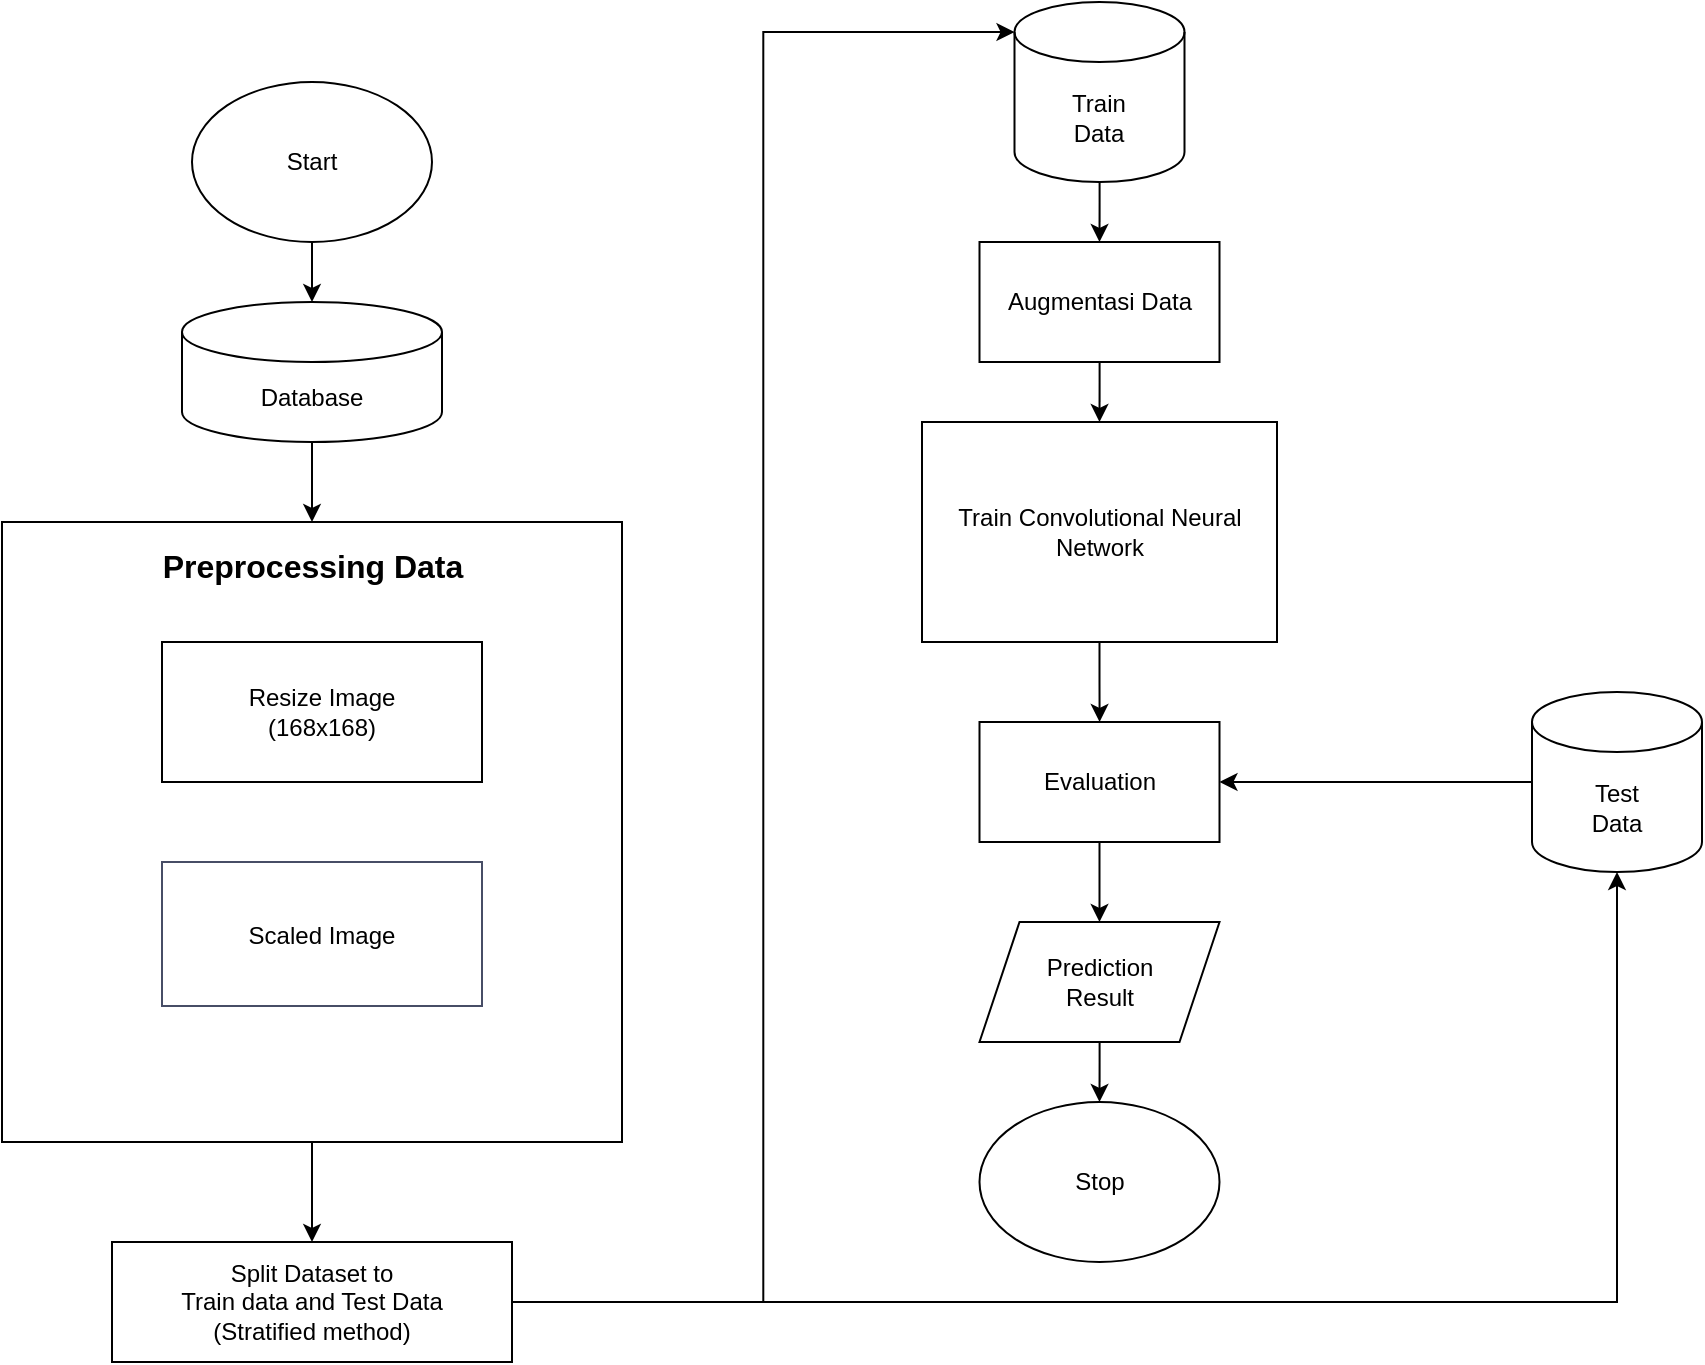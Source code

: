 <mxfile version="21.1.4" type="github">
  <diagram name="Page-1" id="h0wjUYDSJTZYgeTMK8Ph">
    <mxGraphModel dx="2284" dy="774" grid="1" gridSize="10" guides="1" tooltips="1" connect="1" arrows="1" fold="1" page="1" pageScale="1" pageWidth="850" pageHeight="1100" math="0" shadow="0">
      <root>
        <mxCell id="0" />
        <mxCell id="1" parent="0" />
        <mxCell id="FG-5Cz2I1HQeqlKIBNxF-6" style="edgeStyle=orthogonalEdgeStyle;rounded=0;orthogonalLoop=1;jettySize=auto;html=1;" edge="1" parent="1" source="FG-5Cz2I1HQeqlKIBNxF-2" target="FG-5Cz2I1HQeqlKIBNxF-3">
          <mxGeometry relative="1" as="geometry" />
        </mxCell>
        <mxCell id="FG-5Cz2I1HQeqlKIBNxF-2" value="Start" style="ellipse;whiteSpace=wrap;html=1;" vertex="1" parent="1">
          <mxGeometry x="90" y="70" width="120" height="80" as="geometry" />
        </mxCell>
        <mxCell id="FG-5Cz2I1HQeqlKIBNxF-7" style="edgeStyle=orthogonalEdgeStyle;rounded=0;orthogonalLoop=1;jettySize=auto;html=1;entryX=0.5;entryY=0;entryDx=0;entryDy=0;" edge="1" parent="1" source="FG-5Cz2I1HQeqlKIBNxF-3" target="FG-5Cz2I1HQeqlKIBNxF-4">
          <mxGeometry relative="1" as="geometry" />
        </mxCell>
        <mxCell id="FG-5Cz2I1HQeqlKIBNxF-3" value="Database" style="shape=cylinder3;whiteSpace=wrap;html=1;boundedLbl=1;backgroundOutline=1;size=15;" vertex="1" parent="1">
          <mxGeometry x="85" y="180" width="130" height="70" as="geometry" />
        </mxCell>
        <mxCell id="FG-5Cz2I1HQeqlKIBNxF-10" value="" style="group" vertex="1" connectable="0" parent="1">
          <mxGeometry x="-5" y="290" width="310" height="310" as="geometry" />
        </mxCell>
        <mxCell id="FG-5Cz2I1HQeqlKIBNxF-4" value="" style="whiteSpace=wrap;html=1;aspect=fixed;" vertex="1" parent="FG-5Cz2I1HQeqlKIBNxF-10">
          <mxGeometry width="310" height="310" as="geometry" />
        </mxCell>
        <mxCell id="FG-5Cz2I1HQeqlKIBNxF-5" value="&lt;font style=&quot;font-size: 16px;&quot;&gt;Preprocessing Data&lt;/font&gt;" style="text;strokeColor=none;fillColor=none;html=1;fontSize=24;fontStyle=1;verticalAlign=middle;align=center;" vertex="1" parent="FG-5Cz2I1HQeqlKIBNxF-10">
          <mxGeometry x="70" width="170" height="40" as="geometry" />
        </mxCell>
        <mxCell id="FG-5Cz2I1HQeqlKIBNxF-11" value="Resize Image&lt;br&gt;(168x168)" style="rounded=0;whiteSpace=wrap;html=1;" vertex="1" parent="FG-5Cz2I1HQeqlKIBNxF-10">
          <mxGeometry x="80" y="60" width="160" height="70" as="geometry" />
        </mxCell>
        <mxCell id="FG-5Cz2I1HQeqlKIBNxF-12" value="&lt;font style=&quot;font-size: 12px;&quot;&gt;Scaled Image&lt;/font&gt;" style="fontSize=14;spacingLeft=10;spacingRight=10;zwfType=basicShape;rounded=0;strokeWidth=1;strokeColor=#474D66;whiteSpace=wrap;html=1;" vertex="1" parent="FG-5Cz2I1HQeqlKIBNxF-10">
          <mxGeometry x="80" y="170" width="160" height="72" as="geometry" />
        </mxCell>
        <mxCell id="FG-5Cz2I1HQeqlKIBNxF-19" style="edgeStyle=orthogonalEdgeStyle;rounded=0;orthogonalLoop=1;jettySize=auto;html=1;" edge="1" parent="1" source="FG-5Cz2I1HQeqlKIBNxF-13" target="FG-5Cz2I1HQeqlKIBNxF-18">
          <mxGeometry relative="1" as="geometry" />
        </mxCell>
        <mxCell id="FG-5Cz2I1HQeqlKIBNxF-32" style="edgeStyle=orthogonalEdgeStyle;rounded=0;orthogonalLoop=1;jettySize=auto;html=1;entryX=0;entryY=0;entryDx=0;entryDy=15;entryPerimeter=0;" edge="1" parent="1" source="FG-5Cz2I1HQeqlKIBNxF-13" target="FG-5Cz2I1HQeqlKIBNxF-15">
          <mxGeometry relative="1" as="geometry" />
        </mxCell>
        <mxCell id="FG-5Cz2I1HQeqlKIBNxF-13" value="Split Dataset to &lt;br&gt;Train data and Test Data&lt;br&gt;(Stratified method)" style="rounded=0;whiteSpace=wrap;html=1;" vertex="1" parent="1">
          <mxGeometry x="50" y="650" width="200" height="60" as="geometry" />
        </mxCell>
        <mxCell id="FG-5Cz2I1HQeqlKIBNxF-14" style="edgeStyle=orthogonalEdgeStyle;rounded=0;orthogonalLoop=1;jettySize=auto;html=1;" edge="1" parent="1" source="FG-5Cz2I1HQeqlKIBNxF-4" target="FG-5Cz2I1HQeqlKIBNxF-13">
          <mxGeometry relative="1" as="geometry" />
        </mxCell>
        <mxCell id="FG-5Cz2I1HQeqlKIBNxF-33" style="edgeStyle=orthogonalEdgeStyle;rounded=0;orthogonalLoop=1;jettySize=auto;html=1;" edge="1" parent="1" source="FG-5Cz2I1HQeqlKIBNxF-18" target="FG-5Cz2I1HQeqlKIBNxF-25">
          <mxGeometry relative="1" as="geometry" />
        </mxCell>
        <mxCell id="FG-5Cz2I1HQeqlKIBNxF-18" value="Test&lt;br&gt;Data" style="shape=cylinder3;whiteSpace=wrap;html=1;boundedLbl=1;backgroundOutline=1;size=15;" vertex="1" parent="1">
          <mxGeometry x="760" y="375" width="85" height="90" as="geometry" />
        </mxCell>
        <mxCell id="FG-5Cz2I1HQeqlKIBNxF-37" value="" style="group" vertex="1" connectable="0" parent="1">
          <mxGeometry x="455" y="30" width="177.5" height="630" as="geometry" />
        </mxCell>
        <mxCell id="FG-5Cz2I1HQeqlKIBNxF-15" value="Train&lt;br&gt;Data" style="shape=cylinder3;whiteSpace=wrap;html=1;boundedLbl=1;backgroundOutline=1;size=15;" vertex="1" parent="FG-5Cz2I1HQeqlKIBNxF-37">
          <mxGeometry x="46.25" width="85" height="90" as="geometry" />
        </mxCell>
        <mxCell id="FG-5Cz2I1HQeqlKIBNxF-23" value="Train Convolutional Neural Network" style="rounded=0;whiteSpace=wrap;html=1;" vertex="1" parent="FG-5Cz2I1HQeqlKIBNxF-37">
          <mxGeometry y="210" width="177.5" height="110" as="geometry" />
        </mxCell>
        <mxCell id="FG-5Cz2I1HQeqlKIBNxF-25" value="Evaluation" style="whiteSpace=wrap;html=1;rounded=0;" vertex="1" parent="FG-5Cz2I1HQeqlKIBNxF-37">
          <mxGeometry x="28.75" y="360" width="120" height="60" as="geometry" />
        </mxCell>
        <mxCell id="FG-5Cz2I1HQeqlKIBNxF-26" value="" style="edgeStyle=orthogonalEdgeStyle;rounded=0;orthogonalLoop=1;jettySize=auto;html=1;" edge="1" parent="FG-5Cz2I1HQeqlKIBNxF-37" source="FG-5Cz2I1HQeqlKIBNxF-23" target="FG-5Cz2I1HQeqlKIBNxF-25">
          <mxGeometry relative="1" as="geometry" />
        </mxCell>
        <mxCell id="FG-5Cz2I1HQeqlKIBNxF-27" value="Prediction&lt;br&gt;Result" style="shape=parallelogram;perimeter=parallelogramPerimeter;whiteSpace=wrap;html=1;fixedSize=1;rounded=0;" vertex="1" parent="FG-5Cz2I1HQeqlKIBNxF-37">
          <mxGeometry x="28.75" y="460" width="120" height="60" as="geometry" />
        </mxCell>
        <mxCell id="FG-5Cz2I1HQeqlKIBNxF-28" value="" style="edgeStyle=orthogonalEdgeStyle;rounded=0;orthogonalLoop=1;jettySize=auto;html=1;" edge="1" parent="FG-5Cz2I1HQeqlKIBNxF-37" source="FG-5Cz2I1HQeqlKIBNxF-25" target="FG-5Cz2I1HQeqlKIBNxF-27">
          <mxGeometry relative="1" as="geometry" />
        </mxCell>
        <mxCell id="FG-5Cz2I1HQeqlKIBNxF-29" value="Stop" style="ellipse;whiteSpace=wrap;html=1;" vertex="1" parent="FG-5Cz2I1HQeqlKIBNxF-37">
          <mxGeometry x="28.75" y="550" width="120" height="80" as="geometry" />
        </mxCell>
        <mxCell id="FG-5Cz2I1HQeqlKIBNxF-30" style="edgeStyle=orthogonalEdgeStyle;rounded=0;orthogonalLoop=1;jettySize=auto;html=1;" edge="1" parent="FG-5Cz2I1HQeqlKIBNxF-37" source="FG-5Cz2I1HQeqlKIBNxF-27" target="FG-5Cz2I1HQeqlKIBNxF-29">
          <mxGeometry relative="1" as="geometry" />
        </mxCell>
        <mxCell id="FG-5Cz2I1HQeqlKIBNxF-36" style="edgeStyle=orthogonalEdgeStyle;rounded=0;orthogonalLoop=1;jettySize=auto;html=1;entryX=0.5;entryY=0;entryDx=0;entryDy=0;" edge="1" parent="FG-5Cz2I1HQeqlKIBNxF-37" source="FG-5Cz2I1HQeqlKIBNxF-34" target="FG-5Cz2I1HQeqlKIBNxF-23">
          <mxGeometry relative="1" as="geometry" />
        </mxCell>
        <mxCell id="FG-5Cz2I1HQeqlKIBNxF-34" value="Augmentasi Data" style="rounded=0;whiteSpace=wrap;html=1;" vertex="1" parent="FG-5Cz2I1HQeqlKIBNxF-37">
          <mxGeometry x="28.75" y="120" width="120" height="60" as="geometry" />
        </mxCell>
        <mxCell id="FG-5Cz2I1HQeqlKIBNxF-35" style="edgeStyle=orthogonalEdgeStyle;rounded=0;orthogonalLoop=1;jettySize=auto;html=1;entryX=0.5;entryY=0;entryDx=0;entryDy=0;" edge="1" parent="FG-5Cz2I1HQeqlKIBNxF-37" source="FG-5Cz2I1HQeqlKIBNxF-15" target="FG-5Cz2I1HQeqlKIBNxF-34">
          <mxGeometry relative="1" as="geometry" />
        </mxCell>
      </root>
    </mxGraphModel>
  </diagram>
</mxfile>
